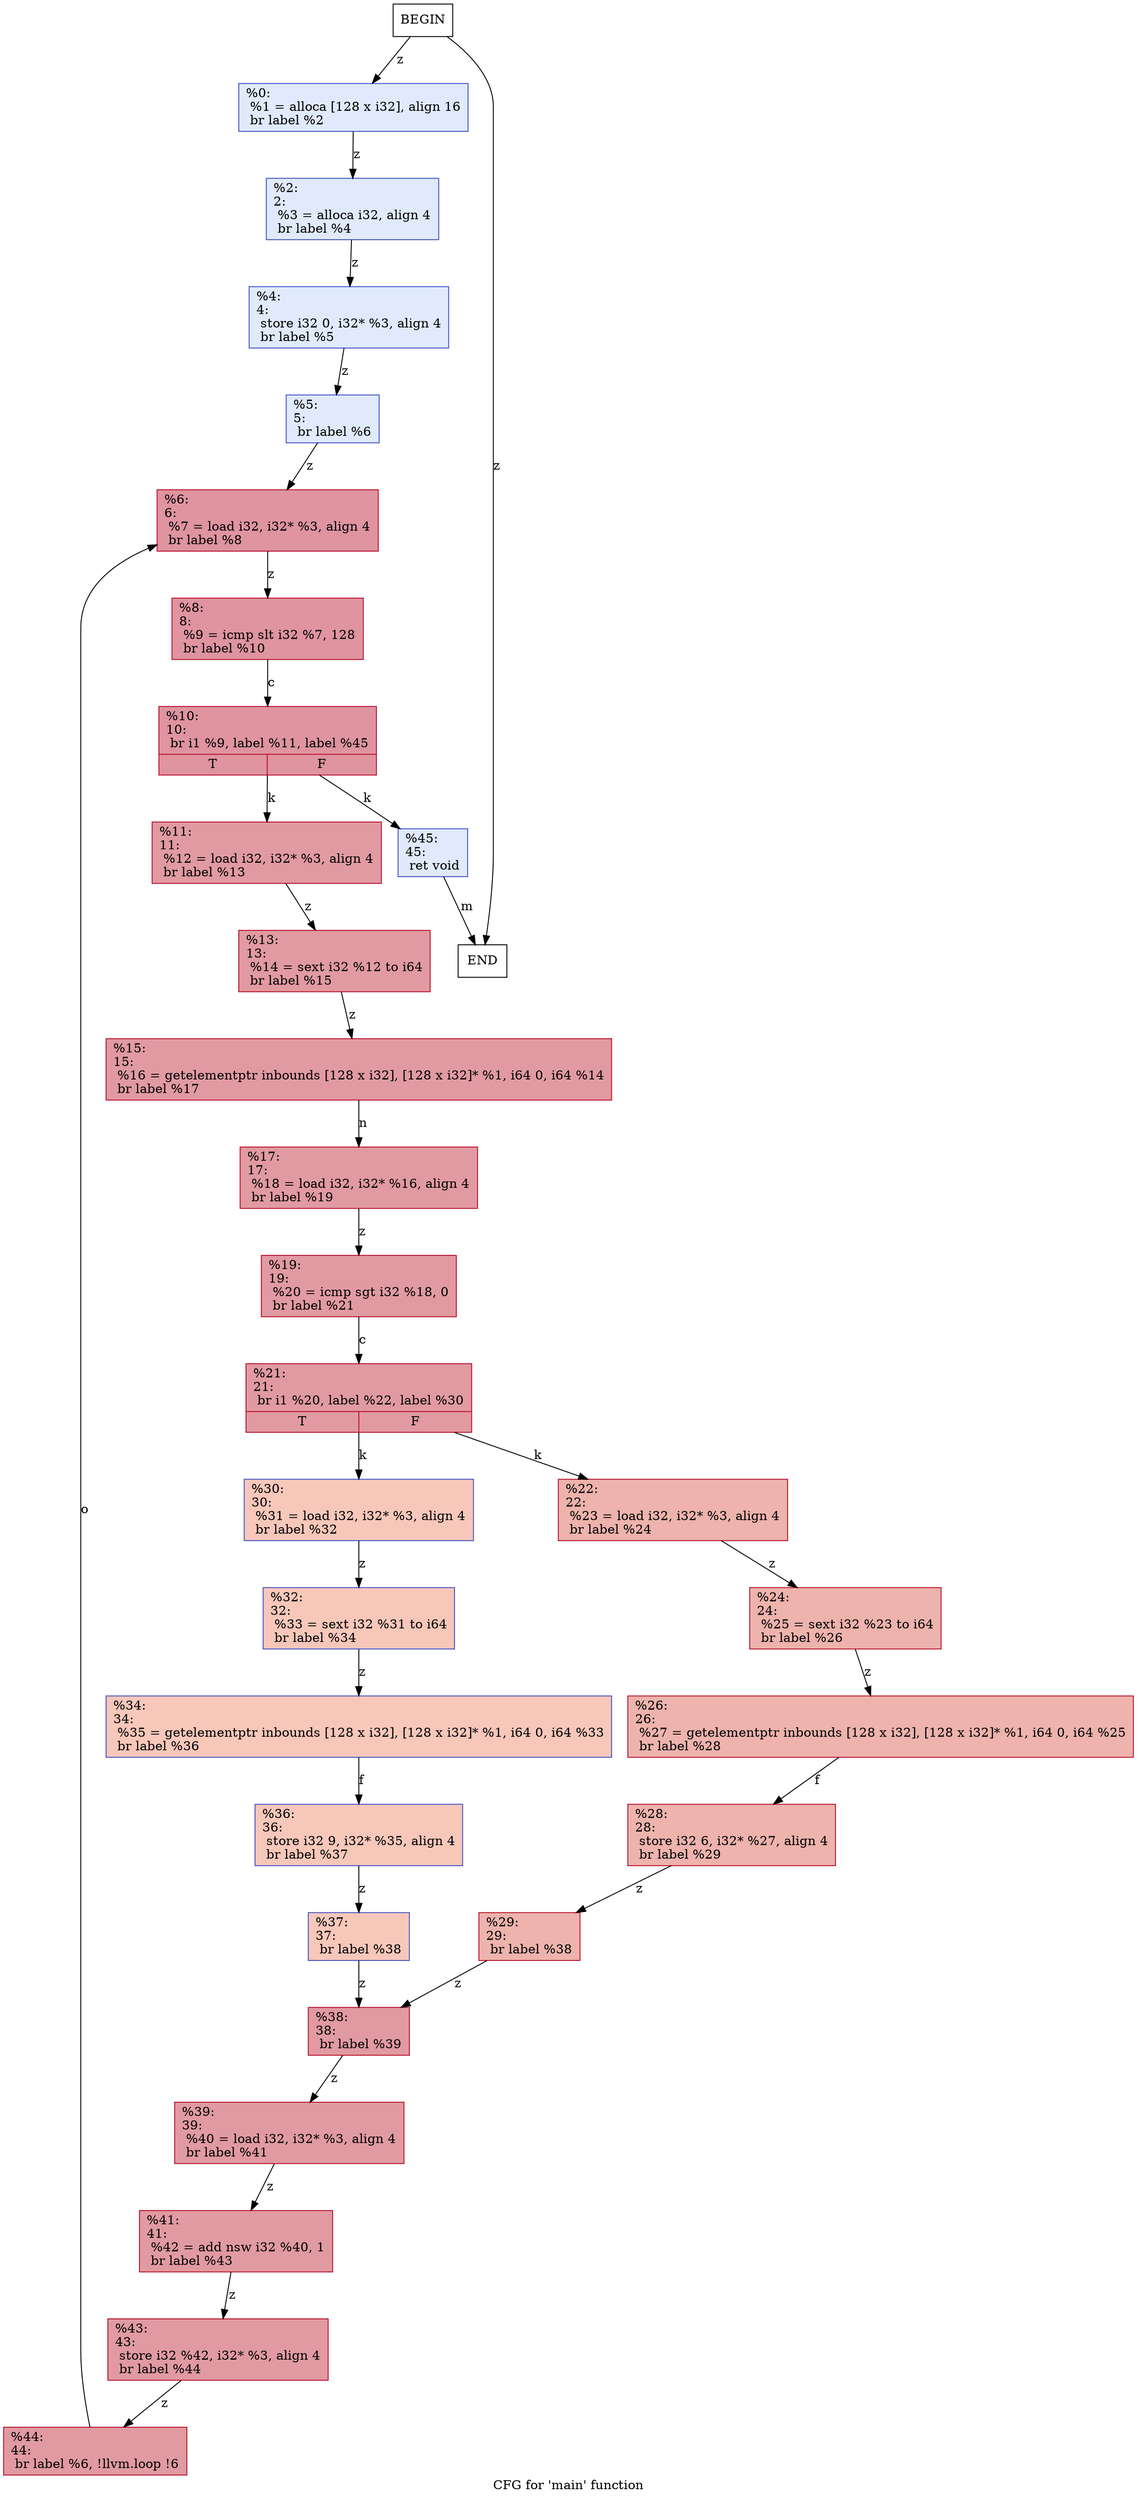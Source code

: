 digraph "CFG for 'main' function" {
	label="CFG for 'main' function";

	Nodebeginmain [shape=record, label="BEGIN"];
	Nodebeginmain -> Node0x943f10 [label="z"];
	Node0x943f10 [shape=record,color="#3d50c3ff", style=filled, fillcolor="#b9d0f970",label="{%0:\l  %1 = alloca [128 x i32], align 16\l  br label %2\l}"];
	Node0x943f10 -> Node0x944c80 [label="z"];
	Node0x944c80 [shape=record,color="#3d50c3ff", style=filled, fillcolor="#b9d0f970",label="{%2:\l2:                                                \l  %3 = alloca i32, align 4\l  br label %4\l}"];
	Node0x944c80 -> Node0x944de0 [label="z"];
	Node0x944de0 [shape=record,color="#3d50c3ff", style=filled, fillcolor="#b9d0f970",label="{%4:\l4:                                                \l  store i32 0, i32* %3, align 4\l  br label %5\l}"];
	Node0x944de0 -> Node0x944ef0 [label="z"];
	Node0x944ef0 [shape=record,color="#3d50c3ff", style=filled, fillcolor="#b9d0f970",label="{%5:\l5:                                                \l  br label %6\l}"];
	Node0x944ef0 -> Node0x944fb0 [label="z"];
	Node0x944fb0 [shape=record,color="#b70d28ff", style=filled, fillcolor="#b70d2870",label="{%6:\l6:                                                \l  %7 = load i32, i32* %3, align 4\l  br label %8\l}"];
	Node0x944fb0 -> Node0x9450e0 [label="z"];
	Node0x9450e0 [shape=record,color="#b70d28ff", style=filled, fillcolor="#b70d2870",label="{%8:\l8:                                                \l  %9 = icmp slt i32 %7, 128\l  br label %10\l}"];
	Node0x9450e0 -> Node0x944ea0 [label="c"];
	Node0x944ea0 [shape=record,color="#b70d28ff", style=filled, fillcolor="#b70d2870",label="{%10:\l10:                                               \l  br i1 %9, label %11, label %45\l|{<s0>T|<s1>F}}"];
	Node0x944ea0 -> Node0x945240 [label="k"];
	Node0x944ea0 -> Node0x945290 [label="k"];
	Node0x945240 [shape=record,color="#b70d28ff", style=filled, fillcolor="#bb1b2c70",label="{%11:\l11:                                               \l  %12 = load i32, i32* %3, align 4\l  br label %13\l}"];
	Node0x945240 -> Node0x945440 [label="z"];
	Node0x945440 [shape=record,color="#b70d28ff", style=filled, fillcolor="#bb1b2c70",label="{%13:\l13:                                               \l  %14 = sext i32 %12 to i64\l  br label %15\l}"];
	Node0x945440 -> Node0x945570 [label="z"];
	Node0x945570 [shape=record,color="#b70d28ff", style=filled, fillcolor="#bb1b2c70",label="{%15:\l15:                                               \l  %16 = getelementptr inbounds [128 x i32], [128 x i32]* %1, i64 0, i64 %14\l  br label %17\l}"];
	Node0x945570 -> Node0x945720 [label="n"];
	Node0x945720 [shape=record,color="#b70d28ff", style=filled, fillcolor="#bb1b2c70",label="{%17:\l17:                                               \l  %18 = load i32, i32* %16, align 4\l  br label %19\l}"];
	Node0x945720 -> Node0x945850 [label="z"];
	Node0x945850 [shape=record,color="#b70d28ff", style=filled, fillcolor="#bb1b2c70",label="{%19:\l19:                                               \l  %20 = icmp sgt i32 %18, 0\l  br label %21\l}"];
	Node0x945850 -> Node0x945910 [label="c"];
	Node0x945910 [shape=record,color="#b70d28ff", style=filled, fillcolor="#bb1b2c70",label="{%21:\l21:                                               \l  br i1 %20, label %22, label %30\l|{<s0>T|<s1>F}}"];
	Node0x945910 -> Node0x9459d0 [label="k"];
	Node0x945910 -> Node0x945a20 [label="k"];
	Node0x9459d0 [shape=record,color="#b70d28ff", style=filled, fillcolor="#d6524470",label="{%22:\l22:                                               \l  %23 = load i32, i32* %3, align 4\l  br label %24\l}"];
	Node0x9459d0 -> Node0x945bd0 [label="z"];
	Node0x945bd0 [shape=record,color="#b70d28ff", style=filled, fillcolor="#d6524470",label="{%24:\l24:                                               \l  %25 = sext i32 %23 to i64\l  br label %26\l}"];
	Node0x945bd0 -> Node0x945d00 [label="z"];
	Node0x945d00 [shape=record,color="#b70d28ff", style=filled, fillcolor="#d6524470",label="{%26:\l26:                                               \l  %27 = getelementptr inbounds [128 x i32], [128 x i32]* %1, i64 0, i64 %25\l  br label %28\l}"];
	Node0x945d00 -> Node0x945e80 [label="f"];
	Node0x945e80 [shape=record,color="#b70d28ff", style=filled, fillcolor="#d6524470",label="{%28:\l28:                                               \l  store i32 6, i32* %27, align 4\l  br label %29\l}"];
	Node0x945e80 -> Node0x945f70 [label="z"];
	Node0x945f70 [shape=record,color="#b70d28ff", style=filled, fillcolor="#d6524470",label="{%29:\l29:                                               \l  br label %38\l}"];
	Node0x945f70 -> Node0x946030 [label="z"];
	Node0x945a20 [shape=record,color="#3d50c3ff", style=filled, fillcolor="#ec7f6370",label="{%30:\l30:                                               \l  %31 = load i32, i32* %3, align 4\l  br label %32\l}"];
	Node0x945a20 -> Node0x946160 [label="z"];
	Node0x946160 [shape=record,color="#3d50c3ff", style=filled, fillcolor="#ec7f6370",label="{%32:\l32:                                               \l  %33 = sext i32 %31 to i64\l  br label %34\l}"];
	Node0x946160 -> Node0x9464a0 [label="z"];
	Node0x9464a0 [shape=record,color="#3d50c3ff", style=filled, fillcolor="#ec7f6370",label="{%34:\l34:                                               \l  %35 = getelementptr inbounds [128 x i32], [128 x i32]* %1, i64 0, i64 %33\l  br label %36\l}"];
	Node0x9464a0 -> Node0x946620 [label="f"];
	Node0x946620 [shape=record,color="#3d50c3ff", style=filled, fillcolor="#ec7f6370",label="{%36:\l36:                                               \l  store i32 9, i32* %35, align 4\l  br label %37\l}"];
	Node0x946620 -> Node0x946710 [label="z"];
	Node0x946710 [shape=record,color="#3d50c3ff", style=filled, fillcolor="#ec7f6370",label="{%37:\l37:                                               \l  br label %38\l}"];
	Node0x946710 -> Node0x946030 [label="z"];
	Node0x946030 [shape=record,color="#b70d28ff", style=filled, fillcolor="#bb1b2c70",label="{%38:\l38:                                               \l  br label %39\l}"];
	Node0x946030 -> Node0x946840 [label="z"];
	Node0x946840 [shape=record,color="#b70d28ff", style=filled, fillcolor="#bb1b2c70",label="{%39:\l39:                                               \l  %40 = load i32, i32* %3, align 4\l  br label %41\l}"];
	Node0x946840 -> Node0x946970 [label="z"];
	Node0x946970 [shape=record,color="#b70d28ff", style=filled, fillcolor="#bb1b2c70",label="{%41:\l41:                                               \l  %42 = add nsw i32 %40, 1\l  br label %43\l}"];
	Node0x946970 -> Node0x946a30 [label="z"];
	Node0x946a30 [shape=record,color="#b70d28ff", style=filled, fillcolor="#bb1b2c70",label="{%43:\l43:                                               \l  store i32 %42, i32* %3, align 4\l  br label %44\l}"];
	Node0x946a30 -> Node0x946b80 [label="z"];
	Node0x946b80 [shape=record,color="#b70d28ff", style=filled, fillcolor="#bb1b2c70",label="{%44:\l44:                                               \l  br label %6, !llvm.loop !6\l}"];
	Node0x946b80 -> Node0x944fb0 [label="o"];
	Node0x945290 [shape=record,color="#3d50c3ff", style=filled, fillcolor="#b9d0f970",label="{%45:\l45:                                               \l  ret void\l}"];
	Node0x945290 -> Nodeendmain [label="m"];
	Nodeendmain [shape=record, label="END"];
	Nodebeginmain -> Nodeendmain [label="z"];
}
